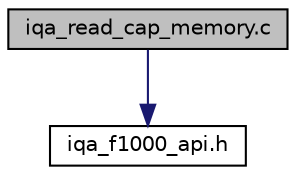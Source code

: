 digraph "iqa_read_cap_memory.c"
{
  edge [fontname="Helvetica",fontsize="10",labelfontname="Helvetica",labelfontsize="10"];
  node [fontname="Helvetica",fontsize="10",shape=record];
  Node0 [label="iqa_read_cap_memory.c",height=0.2,width=0.4,color="black", fillcolor="grey75", style="filled", fontcolor="black"];
  Node0 -> Node1 [color="midnightblue",fontsize="10",style="solid",fontname="Helvetica"];
  Node1 [label="iqa_f1000_api.h",height=0.2,width=0.4,color="black", fillcolor="white", style="filled",URL="$iqa__f1000__api_8h.html"];
}
